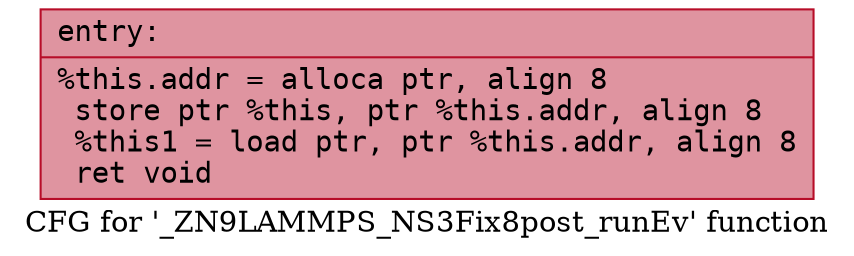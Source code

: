 digraph "CFG for '_ZN9LAMMPS_NS3Fix8post_runEv' function" {
	label="CFG for '_ZN9LAMMPS_NS3Fix8post_runEv' function";

	Node0x560f40cb1d40 [shape=record,color="#b70d28ff", style=filled, fillcolor="#b70d2870" fontname="Courier",label="{entry:\l|  %this.addr = alloca ptr, align 8\l  store ptr %this, ptr %this.addr, align 8\l  %this1 = load ptr, ptr %this.addr, align 8\l  ret void\l}"];
}
